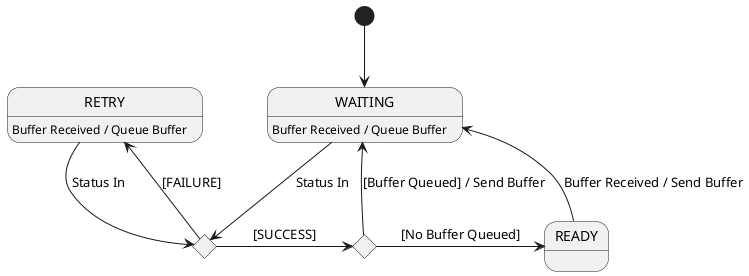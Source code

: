 @startuml
state status_check <<choice>>
state queue_check <<choice>>
state WAITING: Buffer Received / Queue Buffer
state RETRY: Buffer Received / Queue Buffer
[*] --> WAITING
WAITING --> status_check: Status In
status_check -> queue_check: [SUCCESS]
status_check -up-> RETRY: [FAILURE]
queue_check -up-> WAITING: [Buffer Queued] / Send Buffer
queue_check -> READY: [No Buffer Queued]
READY -up-> WAITING: Buffer Received / Send Buffer
RETRY -> status_check: Status In
@enduml


